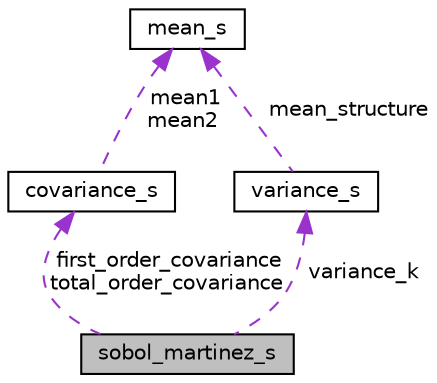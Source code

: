 digraph "sobol_martinez_s"
{
  edge [fontname="Helvetica",fontsize="10",labelfontname="Helvetica",labelfontsize="10"];
  node [fontname="Helvetica",fontsize="10",shape=record];
  Node1 [label="sobol_martinez_s",height=0.2,width=0.4,color="black", fillcolor="grey75", style="filled", fontcolor="black"];
  Node2 -> Node1 [dir="back",color="darkorchid3",fontsize="10",style="dashed",label=" first_order_covariance\ntotal_order_covariance" ,fontname="Helvetica"];
  Node2 [label="covariance_s",height=0.2,width=0.4,color="black", fillcolor="white", style="filled",URL="$structcovariance__s.html"];
  Node3 -> Node2 [dir="back",color="darkorchid3",fontsize="10",style="dashed",label=" mean1\nmean2" ,fontname="Helvetica"];
  Node3 [label="mean_s",height=0.2,width=0.4,color="black", fillcolor="white", style="filled",URL="$structmean__s.html"];
  Node4 -> Node1 [dir="back",color="darkorchid3",fontsize="10",style="dashed",label=" variance_k" ,fontname="Helvetica"];
  Node4 [label="variance_s",height=0.2,width=0.4,color="black", fillcolor="white", style="filled",URL="$structvariance__s.html"];
  Node3 -> Node4 [dir="back",color="darkorchid3",fontsize="10",style="dashed",label=" mean_structure" ,fontname="Helvetica"];
}
